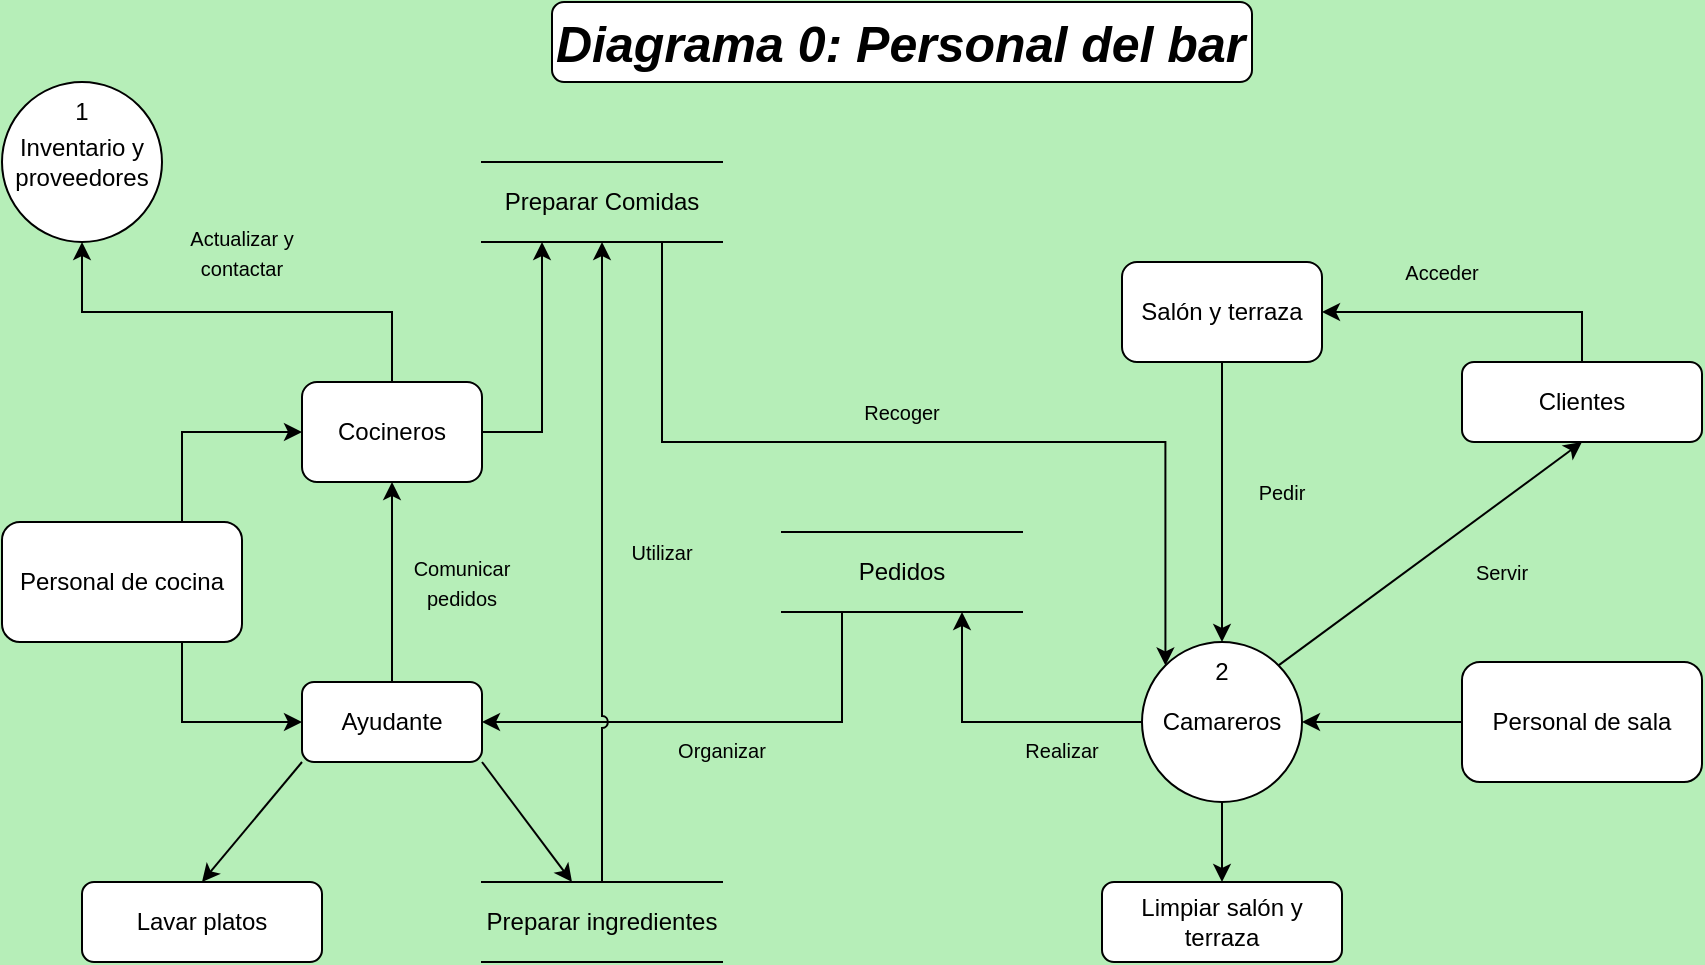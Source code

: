 <mxfile version="22.1.5" type="device">
  <diagram name="Página-1" id="jfc1iaT_wtItNn-C78mY">
    <mxGraphModel dx="1165" dy="531" grid="1" gridSize="10" guides="1" tooltips="1" connect="1" arrows="1" fold="1" page="1" pageScale="1" pageWidth="1169" pageHeight="827" background="#b6eeb8" math="0" shadow="0">
      <root>
        <mxCell id="0" />
        <mxCell id="1" parent="0" />
        <mxCell id="KEg97UdKN-4Hi9TDcqIU-12" style="edgeStyle=orthogonalEdgeStyle;rounded=0;orthogonalLoop=1;jettySize=auto;html=1;exitX=0.75;exitY=1;exitDx=0;exitDy=0;entryX=0;entryY=0.5;entryDx=0;entryDy=0;" edge="1" parent="1" source="KEg97UdKN-4Hi9TDcqIU-1" target="KEg97UdKN-4Hi9TDcqIU-4">
          <mxGeometry relative="1" as="geometry" />
        </mxCell>
        <mxCell id="KEg97UdKN-4Hi9TDcqIU-13" style="edgeStyle=orthogonalEdgeStyle;rounded=0;orthogonalLoop=1;jettySize=auto;html=1;exitX=0.75;exitY=0;exitDx=0;exitDy=0;entryX=0;entryY=0.5;entryDx=0;entryDy=0;" edge="1" parent="1" source="KEg97UdKN-4Hi9TDcqIU-1" target="KEg97UdKN-4Hi9TDcqIU-3">
          <mxGeometry relative="1" as="geometry" />
        </mxCell>
        <mxCell id="KEg97UdKN-4Hi9TDcqIU-1" value="Personal de cocina" style="rounded=1;whiteSpace=wrap;html=1;" vertex="1" parent="1">
          <mxGeometry x="40" y="300" width="120" height="60" as="geometry" />
        </mxCell>
        <mxCell id="KEg97UdKN-4Hi9TDcqIU-27" style="edgeStyle=orthogonalEdgeStyle;rounded=0;orthogonalLoop=1;jettySize=auto;html=1;exitX=1;exitY=0.5;exitDx=0;exitDy=0;entryX=0.25;entryY=1;entryDx=0;entryDy=0;" edge="1" parent="1" source="KEg97UdKN-4Hi9TDcqIU-3" target="KEg97UdKN-4Hi9TDcqIU-24">
          <mxGeometry relative="1" as="geometry" />
        </mxCell>
        <mxCell id="KEg97UdKN-4Hi9TDcqIU-31" style="edgeStyle=orthogonalEdgeStyle;rounded=0;orthogonalLoop=1;jettySize=auto;html=1;exitX=0.5;exitY=0;exitDx=0;exitDy=0;entryX=0.5;entryY=1;entryDx=0;entryDy=0;" edge="1" parent="1" source="KEg97UdKN-4Hi9TDcqIU-3" target="KEg97UdKN-4Hi9TDcqIU-28">
          <mxGeometry relative="1" as="geometry" />
        </mxCell>
        <mxCell id="KEg97UdKN-4Hi9TDcqIU-3" value="Cocineros" style="rounded=1;whiteSpace=wrap;html=1;" vertex="1" parent="1">
          <mxGeometry x="190" y="230" width="90" height="50" as="geometry" />
        </mxCell>
        <mxCell id="KEg97UdKN-4Hi9TDcqIU-14" style="rounded=0;orthogonalLoop=1;jettySize=auto;html=1;exitX=1;exitY=1;exitDx=0;exitDy=0;" edge="1" parent="1" source="KEg97UdKN-4Hi9TDcqIU-4" target="KEg97UdKN-4Hi9TDcqIU-8">
          <mxGeometry relative="1" as="geometry" />
        </mxCell>
        <mxCell id="KEg97UdKN-4Hi9TDcqIU-15" style="rounded=0;orthogonalLoop=1;jettySize=auto;html=1;exitX=0;exitY=1;exitDx=0;exitDy=0;entryX=0.5;entryY=0;entryDx=0;entryDy=0;" edge="1" parent="1" source="KEg97UdKN-4Hi9TDcqIU-4" target="KEg97UdKN-4Hi9TDcqIU-11">
          <mxGeometry relative="1" as="geometry" />
        </mxCell>
        <mxCell id="KEg97UdKN-4Hi9TDcqIU-19" style="edgeStyle=orthogonalEdgeStyle;rounded=0;orthogonalLoop=1;jettySize=auto;html=1;exitX=1;exitY=0.5;exitDx=0;exitDy=0;entryX=0.25;entryY=1;entryDx=0;entryDy=0;startArrow=classic;startFill=1;endArrow=none;endFill=0;" edge="1" parent="1" source="KEg97UdKN-4Hi9TDcqIU-4" target="KEg97UdKN-4Hi9TDcqIU-16">
          <mxGeometry relative="1" as="geometry" />
        </mxCell>
        <mxCell id="KEg97UdKN-4Hi9TDcqIU-21" style="edgeStyle=orthogonalEdgeStyle;rounded=0;orthogonalLoop=1;jettySize=auto;html=1;exitX=0.5;exitY=0;exitDx=0;exitDy=0;entryX=0.5;entryY=1;entryDx=0;entryDy=0;" edge="1" parent="1" source="KEg97UdKN-4Hi9TDcqIU-4" target="KEg97UdKN-4Hi9TDcqIU-3">
          <mxGeometry relative="1" as="geometry" />
        </mxCell>
        <mxCell id="KEg97UdKN-4Hi9TDcqIU-4" value="Ayudante" style="rounded=1;whiteSpace=wrap;html=1;" vertex="1" parent="1">
          <mxGeometry x="190" y="380" width="90" height="40" as="geometry" />
        </mxCell>
        <mxCell id="KEg97UdKN-4Hi9TDcqIU-33" style="edgeStyle=orthogonalEdgeStyle;rounded=0;orthogonalLoop=1;jettySize=auto;html=1;exitX=0;exitY=0.5;exitDx=0;exitDy=0;" edge="1" parent="1" source="KEg97UdKN-4Hi9TDcqIU-5" target="KEg97UdKN-4Hi9TDcqIU-6">
          <mxGeometry relative="1" as="geometry" />
        </mxCell>
        <mxCell id="KEg97UdKN-4Hi9TDcqIU-5" value="Personal de sala" style="rounded=1;whiteSpace=wrap;html=1;" vertex="1" parent="1">
          <mxGeometry x="770" y="370" width="120" height="60" as="geometry" />
        </mxCell>
        <mxCell id="KEg97UdKN-4Hi9TDcqIU-49" style="edgeStyle=orthogonalEdgeStyle;rounded=0;orthogonalLoop=1;jettySize=auto;html=1;exitX=0;exitY=0.5;exitDx=0;exitDy=0;entryX=0.75;entryY=1;entryDx=0;entryDy=0;" edge="1" parent="1" source="KEg97UdKN-4Hi9TDcqIU-6" target="KEg97UdKN-4Hi9TDcqIU-16">
          <mxGeometry relative="1" as="geometry" />
        </mxCell>
        <mxCell id="KEg97UdKN-4Hi9TDcqIU-55" style="rounded=0;orthogonalLoop=1;jettySize=auto;html=1;exitX=1;exitY=0;exitDx=0;exitDy=0;entryX=0.5;entryY=1;entryDx=0;entryDy=0;" edge="1" parent="1" source="KEg97UdKN-4Hi9TDcqIU-6" target="KEg97UdKN-4Hi9TDcqIU-36">
          <mxGeometry relative="1" as="geometry" />
        </mxCell>
        <mxCell id="KEg97UdKN-4Hi9TDcqIU-70" style="edgeStyle=orthogonalEdgeStyle;rounded=0;orthogonalLoop=1;jettySize=auto;html=1;exitX=0.5;exitY=1;exitDx=0;exitDy=0;entryX=0.5;entryY=0;entryDx=0;entryDy=0;" edge="1" parent="1" source="KEg97UdKN-4Hi9TDcqIU-6" target="KEg97UdKN-4Hi9TDcqIU-59">
          <mxGeometry relative="1" as="geometry" />
        </mxCell>
        <mxCell id="KEg97UdKN-4Hi9TDcqIU-6" value="Camareros" style="ellipse;whiteSpace=wrap;html=1;aspect=fixed;" vertex="1" parent="1">
          <mxGeometry x="610" y="360" width="80" height="80" as="geometry" />
        </mxCell>
        <mxCell id="KEg97UdKN-4Hi9TDcqIU-25" style="edgeStyle=orthogonalEdgeStyle;rounded=0;orthogonalLoop=1;jettySize=auto;html=1;exitX=0.5;exitY=0;exitDx=0;exitDy=0;entryX=0.5;entryY=1;entryDx=0;entryDy=0;jumpStyle=arc;" edge="1" parent="1" source="KEg97UdKN-4Hi9TDcqIU-8" target="KEg97UdKN-4Hi9TDcqIU-24">
          <mxGeometry relative="1" as="geometry" />
        </mxCell>
        <mxCell id="KEg97UdKN-4Hi9TDcqIU-8" value="Preparar ingredientes" style="shape=partialRectangle;whiteSpace=wrap;html=1;left=0;right=0;fillColor=none;" vertex="1" parent="1">
          <mxGeometry x="280" y="480" width="120" height="40" as="geometry" />
        </mxCell>
        <mxCell id="KEg97UdKN-4Hi9TDcqIU-11" value="Lavar platos" style="rounded=1;whiteSpace=wrap;html=1;" vertex="1" parent="1">
          <mxGeometry x="80" y="480" width="120" height="40" as="geometry" />
        </mxCell>
        <mxCell id="KEg97UdKN-4Hi9TDcqIU-16" value="Pedidos" style="shape=partialRectangle;whiteSpace=wrap;html=1;left=0;right=0;fillColor=none;" vertex="1" parent="1">
          <mxGeometry x="430" y="305" width="120" height="40" as="geometry" />
        </mxCell>
        <mxCell id="KEg97UdKN-4Hi9TDcqIU-20" value="&lt;font style=&quot;font-size: 10px;&quot;&gt;Organizar&lt;/font&gt;" style="text;html=1;strokeColor=none;fillColor=none;align=center;verticalAlign=middle;whiteSpace=wrap;rounded=0;" vertex="1" parent="1">
          <mxGeometry x="370" y="398.5" width="60" height="30" as="geometry" />
        </mxCell>
        <mxCell id="KEg97UdKN-4Hi9TDcqIU-22" value="&lt;font style=&quot;font-size: 10px;&quot;&gt;Comunicar pedidos&lt;/font&gt;" style="text;html=1;strokeColor=none;fillColor=none;align=center;verticalAlign=middle;whiteSpace=wrap;rounded=0;" vertex="1" parent="1">
          <mxGeometry x="240" y="315" width="60" height="30" as="geometry" />
        </mxCell>
        <mxCell id="KEg97UdKN-4Hi9TDcqIU-24" value="Preparar Comidas" style="shape=partialRectangle;whiteSpace=wrap;html=1;left=0;right=0;fillColor=none;" vertex="1" parent="1">
          <mxGeometry x="280" y="120" width="120" height="40" as="geometry" />
        </mxCell>
        <mxCell id="KEg97UdKN-4Hi9TDcqIU-26" value="&lt;font style=&quot;font-size: 10px;&quot;&gt;Utilizar&lt;/font&gt;" style="text;html=1;strokeColor=none;fillColor=none;align=center;verticalAlign=middle;whiteSpace=wrap;rounded=0;" vertex="1" parent="1">
          <mxGeometry x="340" y="300" width="60" height="30" as="geometry" />
        </mxCell>
        <mxCell id="KEg97UdKN-4Hi9TDcqIU-28" value="&lt;div&gt;Inventario y proveedores&lt;/div&gt;" style="ellipse;whiteSpace=wrap;html=1;aspect=fixed;" vertex="1" parent="1">
          <mxGeometry x="40" y="80" width="80" height="80" as="geometry" />
        </mxCell>
        <mxCell id="KEg97UdKN-4Hi9TDcqIU-30" value="&lt;div style=&quot;font-size: 13px;&quot; align=&quot;left&quot;&gt;&lt;font size=&quot;1&quot;&gt;&lt;i&gt;&lt;b style=&quot;font-size: 25px;&quot;&gt;Diagrama 0: Personal del bar&lt;/b&gt;&lt;/i&gt;&lt;/font&gt;&lt;/div&gt;" style="rounded=1;whiteSpace=wrap;html=1;align=left;" vertex="1" parent="1">
          <mxGeometry x="315" y="40" width="350" height="40" as="geometry" />
        </mxCell>
        <mxCell id="KEg97UdKN-4Hi9TDcqIU-32" value="&lt;font style=&quot;font-size: 10px;&quot;&gt;Actualizar y contactar&lt;/font&gt;" style="text;html=1;strokeColor=none;fillColor=none;align=center;verticalAlign=middle;whiteSpace=wrap;rounded=0;" vertex="1" parent="1">
          <mxGeometry x="130" y="150" width="60" height="30" as="geometry" />
        </mxCell>
        <mxCell id="KEg97UdKN-4Hi9TDcqIU-40" style="edgeStyle=orthogonalEdgeStyle;rounded=0;orthogonalLoop=1;jettySize=auto;html=1;exitX=0.5;exitY=1;exitDx=0;exitDy=0;" edge="1" parent="1" source="KEg97UdKN-4Hi9TDcqIU-34" target="KEg97UdKN-4Hi9TDcqIU-6">
          <mxGeometry relative="1" as="geometry" />
        </mxCell>
        <mxCell id="KEg97UdKN-4Hi9TDcqIU-34" value="Salón y terraza" style="rounded=1;whiteSpace=wrap;html=1;" vertex="1" parent="1">
          <mxGeometry x="600" y="170" width="100" height="50" as="geometry" />
        </mxCell>
        <mxCell id="KEg97UdKN-4Hi9TDcqIU-47" style="edgeStyle=orthogonalEdgeStyle;rounded=0;orthogonalLoop=1;jettySize=auto;html=1;exitX=0.5;exitY=0;exitDx=0;exitDy=0;entryX=1;entryY=0.5;entryDx=0;entryDy=0;" edge="1" parent="1" source="KEg97UdKN-4Hi9TDcqIU-36" target="KEg97UdKN-4Hi9TDcqIU-34">
          <mxGeometry relative="1" as="geometry" />
        </mxCell>
        <mxCell id="KEg97UdKN-4Hi9TDcqIU-36" value="Clientes" style="rounded=1;whiteSpace=wrap;html=1;" vertex="1" parent="1">
          <mxGeometry x="770" y="220" width="120" height="40" as="geometry" />
        </mxCell>
        <mxCell id="KEg97UdKN-4Hi9TDcqIU-48" value="&lt;font style=&quot;font-size: 10px;&quot;&gt;Acceder&lt;/font&gt;" style="text;html=1;strokeColor=none;fillColor=none;align=center;verticalAlign=middle;whiteSpace=wrap;rounded=0;" vertex="1" parent="1">
          <mxGeometry x="730" y="160" width="60" height="30" as="geometry" />
        </mxCell>
        <mxCell id="KEg97UdKN-4Hi9TDcqIU-50" value="&lt;font style=&quot;font-size: 10px;&quot;&gt;Pedir&lt;/font&gt;" style="text;html=1;strokeColor=none;fillColor=none;align=center;verticalAlign=middle;whiteSpace=wrap;rounded=0;" vertex="1" parent="1">
          <mxGeometry x="650" y="270" width="60" height="30" as="geometry" />
        </mxCell>
        <mxCell id="KEg97UdKN-4Hi9TDcqIU-51" value="&lt;font style=&quot;font-size: 10px;&quot;&gt;Realizar&lt;/font&gt;" style="text;html=1;strokeColor=none;fillColor=none;align=center;verticalAlign=middle;whiteSpace=wrap;rounded=0;" vertex="1" parent="1">
          <mxGeometry x="540" y="399" width="60" height="30" as="geometry" />
        </mxCell>
        <mxCell id="KEg97UdKN-4Hi9TDcqIU-54" value="&lt;font style=&quot;font-size: 10px;&quot;&gt;Recoger&lt;/font&gt;" style="text;html=1;strokeColor=none;fillColor=none;align=center;verticalAlign=middle;whiteSpace=wrap;rounded=0;" vertex="1" parent="1">
          <mxGeometry x="460" y="230" width="60" height="30" as="geometry" />
        </mxCell>
        <mxCell id="KEg97UdKN-4Hi9TDcqIU-56" value="&lt;font style=&quot;font-size: 10px;&quot;&gt;Servir&lt;/font&gt;" style="text;html=1;strokeColor=none;fillColor=none;align=center;verticalAlign=middle;whiteSpace=wrap;rounded=0;" vertex="1" parent="1">
          <mxGeometry x="760" y="310" width="60" height="30" as="geometry" />
        </mxCell>
        <mxCell id="KEg97UdKN-4Hi9TDcqIU-59" value="Limpiar salón y terraza" style="rounded=1;whiteSpace=wrap;html=1;" vertex="1" parent="1">
          <mxGeometry x="590" y="480" width="120" height="40" as="geometry" />
        </mxCell>
        <mxCell id="KEg97UdKN-4Hi9TDcqIU-62" style="edgeStyle=orthogonalEdgeStyle;rounded=0;orthogonalLoop=1;jettySize=auto;html=1;exitX=0.75;exitY=1;exitDx=0;exitDy=0;entryX=0;entryY=0;entryDx=0;entryDy=0;" edge="1" parent="1" source="KEg97UdKN-4Hi9TDcqIU-24" target="KEg97UdKN-4Hi9TDcqIU-6">
          <mxGeometry relative="1" as="geometry" />
        </mxCell>
        <mxCell id="KEg97UdKN-4Hi9TDcqIU-68" value="1" style="text;html=1;strokeColor=none;fillColor=none;align=center;verticalAlign=middle;whiteSpace=wrap;rounded=0;" vertex="1" parent="1">
          <mxGeometry x="70" y="90" width="20" height="10" as="geometry" />
        </mxCell>
        <mxCell id="KEg97UdKN-4Hi9TDcqIU-69" value="2" style="text;html=1;strokeColor=none;fillColor=none;align=center;verticalAlign=middle;whiteSpace=wrap;rounded=0;" vertex="1" parent="1">
          <mxGeometry x="640" y="370" width="20" height="10" as="geometry" />
        </mxCell>
      </root>
    </mxGraphModel>
  </diagram>
</mxfile>

